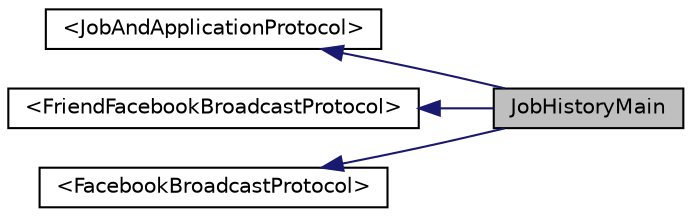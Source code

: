 digraph G
{
  edge [fontname="Helvetica",fontsize="10",labelfontname="Helvetica",labelfontsize="10"];
  node [fontname="Helvetica",fontsize="10",shape=record];
  rankdir="LR";
  Node1 [label="JobHistoryMain",height=0.2,width=0.4,color="black", fillcolor="grey75", style="filled" fontcolor="black"];
  Node2 -> Node1 [dir="back",color="midnightblue",fontsize="10",style="solid"];
  Node2 [label="\<JobAndApplicationProtocol\>",height=0.2,width=0.4,color="black", fillcolor="white", style="filled",URL="$protocol_job_and_application_protocol-p.html"];
  Node3 -> Node1 [dir="back",color="midnightblue",fontsize="10",style="solid"];
  Node3 [label="\<FriendFacebookBroadcastProtocol\>",height=0.2,width=0.4,color="black", fillcolor="white", style="filled",URL="$protocol_friend_facebook_broadcast_protocol-p.html"];
  Node4 -> Node1 [dir="back",color="midnightblue",fontsize="10",style="solid"];
  Node4 [label="\<FacebookBroadcastProtocol\>",height=0.2,width=0.4,color="black", fillcolor="white", style="filled",URL="$protocol_facebook_broadcast_protocol-p.html"];
}
